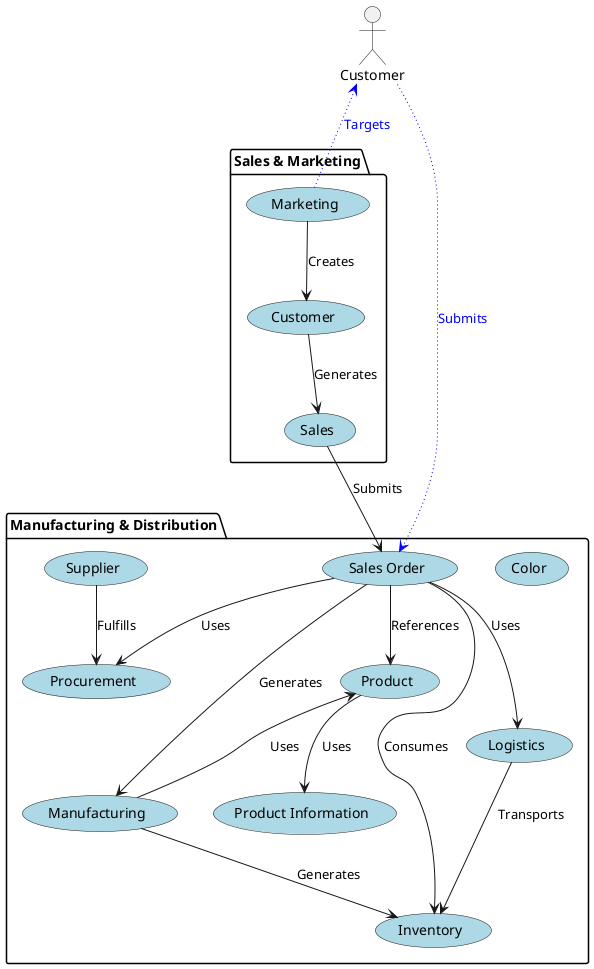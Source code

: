 @startuml
actor Customer as c

package "Manufacturing & Distribution" as MD {
  usecase "Color" as color #lightblue
  usecase "Inventory" as inv #lightblue
  usecase "Logistics" as log #lightblue
  usecase "Manufacturing" as man #lightblue
  usecase "Procurement" as proc #lightblue
  usecase "Product" as prod #lightblue
  usecase "Product Information" as pi #lightblue
  usecase "Sales Order" as so #lightblue
  usecase "Supplier" as sup #lightblue
}

package "Sales & Marketing" as sm {
  usecase "Customer" as cust #lightblue
  usecase "Marketing" as market #lightblue
  usecase "Sales" as sales #lightblue
}

c --> so #blue;line.dotted;text:blue : Submits
c <-- market #blue;line.dotted;text:blue : Targets
market --> cust : Creates
cust --> sales : Generates
log --> inv : Transports
so --> inv : Consumes
so --> man : Generates
so --> prod :  References
prod --> pi : Uses
so --> proc : Uses
prod <-- man : Uses
sup --> proc : Fulfills
man --> inv : Generates
so --> log : Uses
sales --> so : Submits
@enduml
